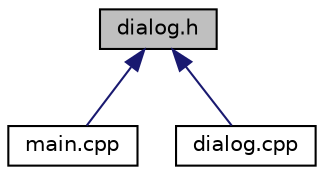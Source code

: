 digraph "dialog.h"
{
 // LATEX_PDF_SIZE
  edge [fontname="Helvetica",fontsize="10",labelfontname="Helvetica",labelfontsize="10"];
  node [fontname="Helvetica",fontsize="10",shape=record];
  Node1 [label="dialog.h",height=0.2,width=0.4,color="black", fillcolor="grey75", style="filled", fontcolor="black",tooltip="Заголовочный файл, содержащий функции для взаимодействия с пользователем."];
  Node1 -> Node2 [dir="back",color="midnightblue",fontsize="10",style="solid",fontname="Helvetica"];
  Node2 [label="main.cpp",height=0.2,width=0.4,color="black", fillcolor="white", style="filled",URL="$main_8cpp_source.html",tooltip=" "];
  Node1 -> Node3 [dir="back",color="midnightblue",fontsize="10",style="solid",fontname="Helvetica"];
  Node3 [label="dialog.cpp",height=0.2,width=0.4,color="black", fillcolor="white", style="filled",URL="$dialog_8cpp_source.html",tooltip=" "];
}
